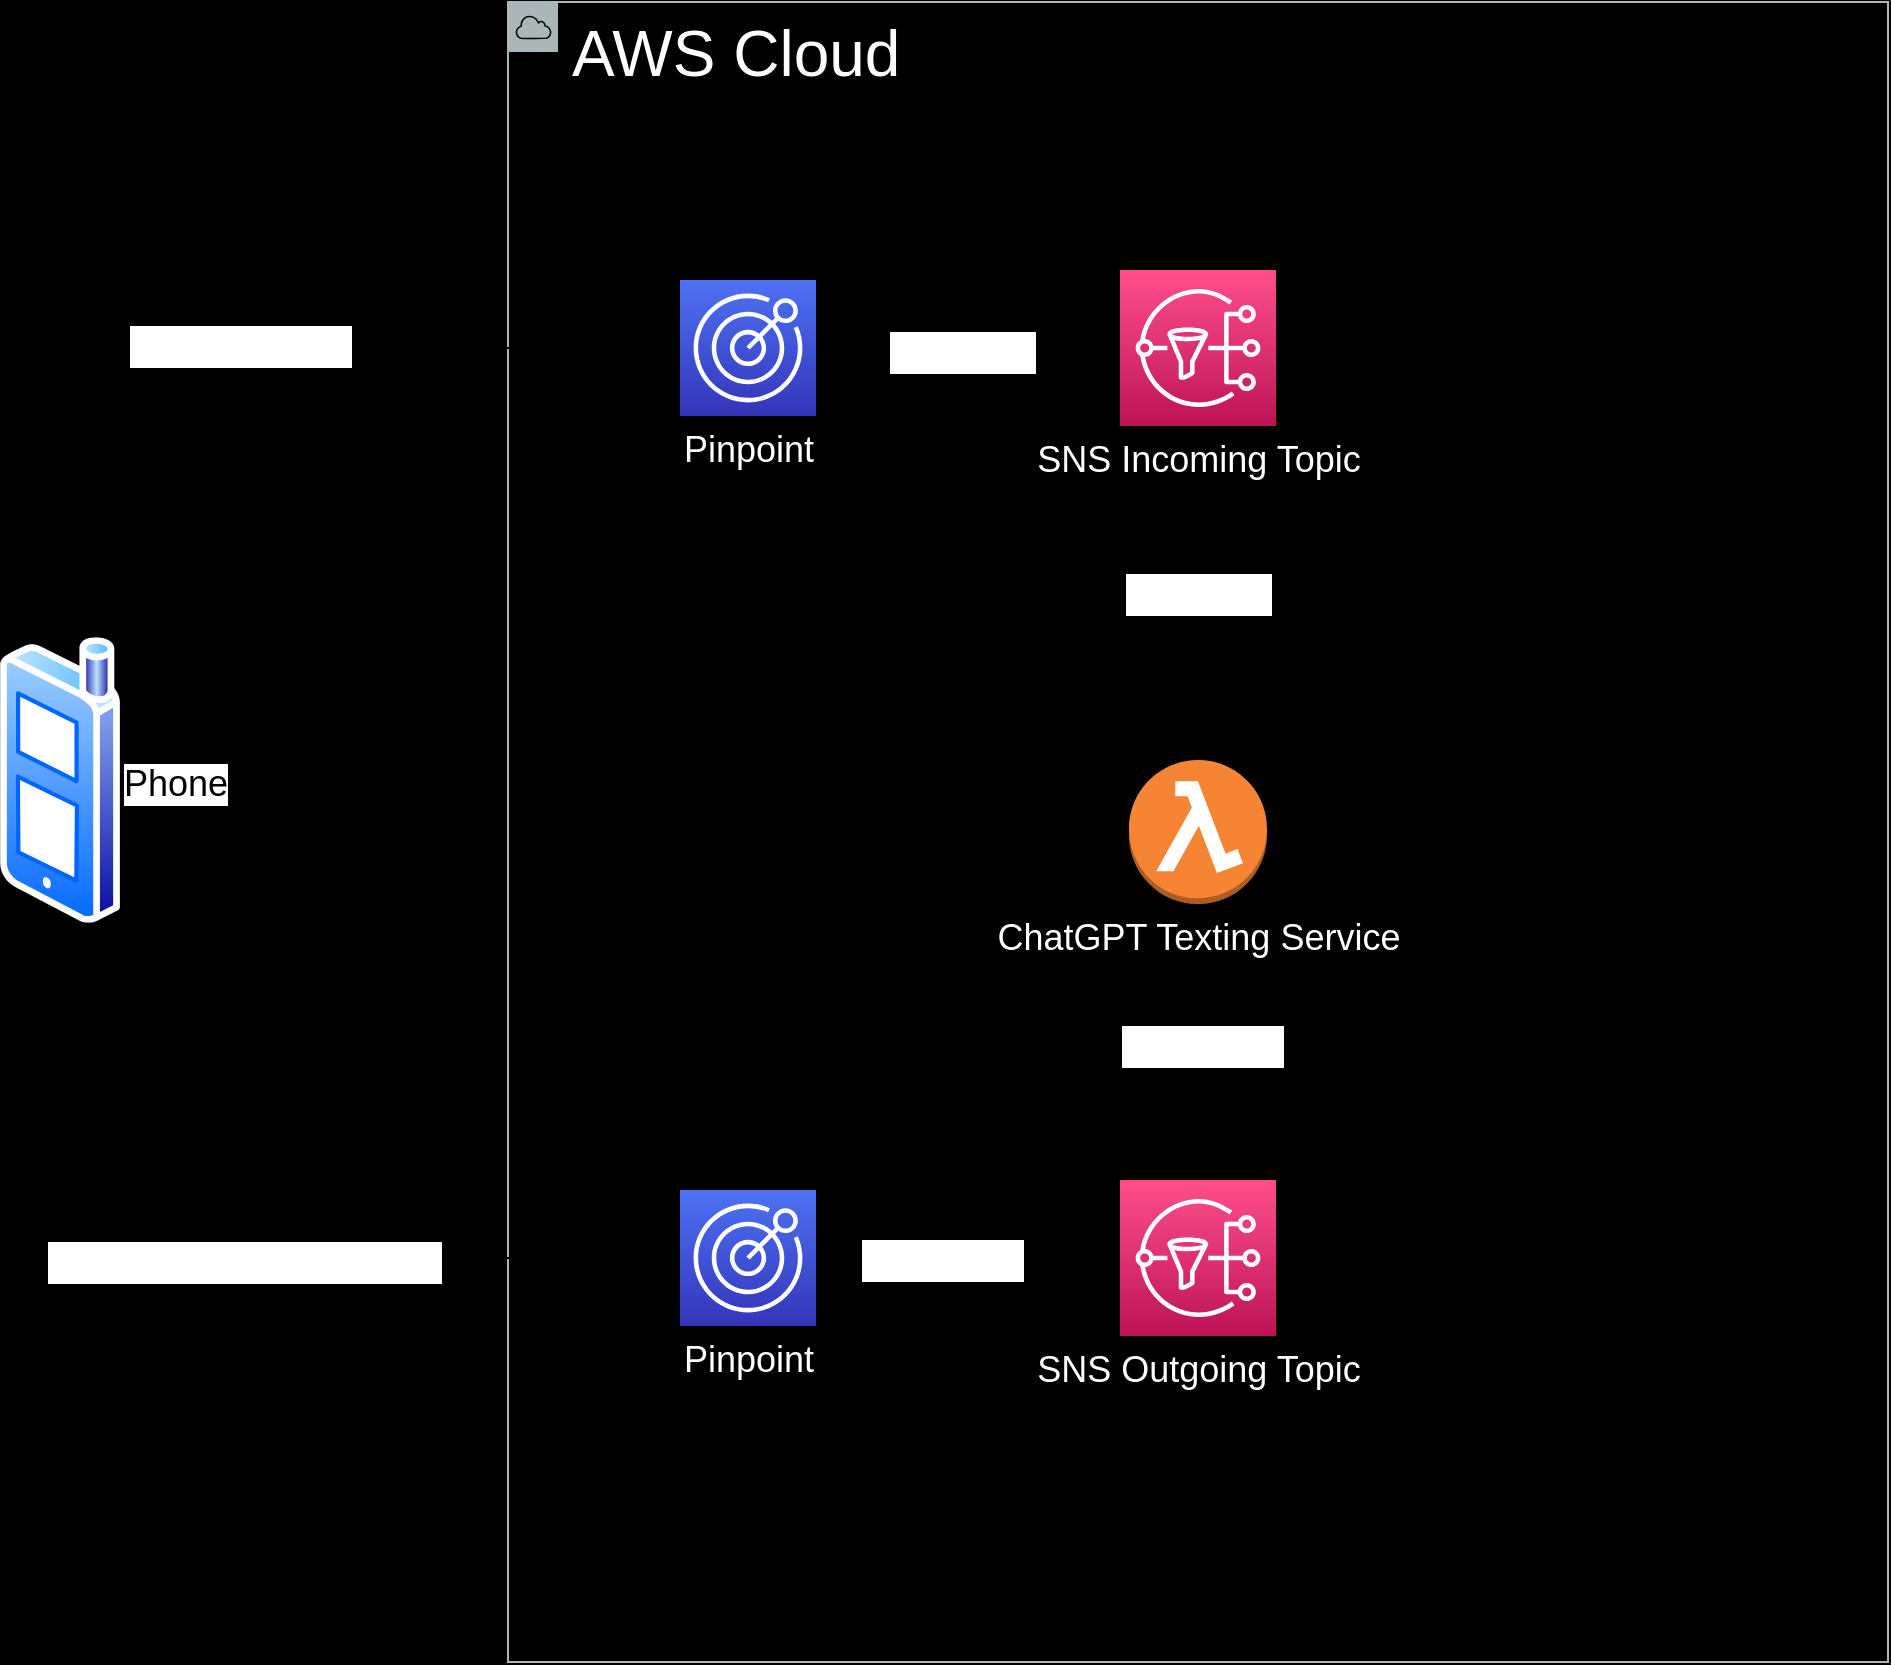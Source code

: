 <mxfile>
    <diagram id="vqyctO_IrP8zWpfwo3x8" name="Page-1">
        <mxGraphModel dx="1691" dy="1051" grid="1" gridSize="10" guides="1" tooltips="1" connect="1" arrows="1" fold="1" page="1" pageScale="1" pageWidth="850" pageHeight="1100" background="#000000" math="0" shadow="0">
            <root>
                <mxCell id="0"/>
                <mxCell id="1" parent="0"/>
                <mxCell id="3" value="&lt;font color=&quot;#ffffff&quot; style=&quot;font-size: 32px;&quot;&gt;AWS Cloud&lt;/font&gt;" style="sketch=0;outlineConnect=0;gradientColor=none;html=1;whiteSpace=wrap;fontSize=12;fontStyle=0;shape=mxgraph.aws4.group;grIcon=mxgraph.aws4.group_aws_cloud;strokeColor=#AAB7B8;fillColor=none;verticalAlign=top;align=left;spacingLeft=30;fontColor=#AAB7B8;dashed=0;" parent="1" vertex="1">
                    <mxGeometry x="254" y="321" width="690" height="830" as="geometry"/>
                </mxCell>
                <mxCell id="15" style="edgeStyle=orthogonalEdgeStyle;html=1;entryX=0;entryY=0.5;entryDx=0;entryDy=0;entryPerimeter=0;fontSize=18;fontColor=#FFFFFF;exitX=0.5;exitY=0;exitDx=0;exitDy=0;" parent="1" source="2" target="4" edge="1">
                    <mxGeometry relative="1" as="geometry"/>
                </mxCell>
                <mxCell id="23" value="Text Message" style="edgeLabel;html=1;align=center;verticalAlign=middle;resizable=0;points=[];fontSize=18;fontColor=#FFFFFF;" parent="15" vertex="1" connectable="0">
                    <mxGeometry x="0.031" y="1" relative="1" as="geometry">
                        <mxPoint as="offset"/>
                    </mxGeometry>
                </mxCell>
                <mxCell id="22" value="" style="edgeStyle=orthogonalEdgeStyle;html=1;fontSize=18;fontColor=#FFFFFF;" parent="1" source="2" edge="1">
                    <mxGeometry relative="1" as="geometry">
                        <mxPoint x="30" y="861.43" as="targetPoint"/>
                    </mxGeometry>
                </mxCell>
                <mxCell id="2" value="Phone&lt;br style=&quot;font-size: 18px;&quot;&gt;" style="aspect=fixed;perimeter=ellipsePerimeter;html=1;align=left;shadow=0;dashed=0;spacingTop=3;image;image=img/lib/active_directory/cell_phone.svg;labelPosition=right;verticalLabelPosition=middle;verticalAlign=middle;fontSize=18;" parent="1" vertex="1">
                    <mxGeometry y="638.57" width="60" height="142.86" as="geometry"/>
                </mxCell>
                <mxCell id="16" style="edgeStyle=orthogonalEdgeStyle;html=1;fontSize=18;fontColor=#FFFFFF;" parent="1" source="4" target="7" edge="1">
                    <mxGeometry relative="1" as="geometry"/>
                </mxCell>
                <mxCell id="24" value="Message" style="edgeLabel;html=1;align=center;verticalAlign=middle;resizable=0;points=[];fontSize=18;fontColor=#FFFFFF;" parent="16" vertex="1" connectable="0">
                    <mxGeometry x="-0.035" y="-2" relative="1" as="geometry">
                        <mxPoint x="-1" as="offset"/>
                    </mxGeometry>
                </mxCell>
                <mxCell id="4" value="&lt;font color=&quot;#ffffff&quot; style=&quot;font-size: 18px;&quot;&gt;Pinpoint&lt;br style=&quot;font-size: 18px;&quot;&gt;&lt;br style=&quot;font-size: 18px;&quot;&gt;&lt;/font&gt;" style="sketch=0;points=[[0,0,0],[0.25,0,0],[0.5,0,0],[0.75,0,0],[1,0,0],[0,1,0],[0.25,1,0],[0.5,1,0],[0.75,1,0],[1,1,0],[0,0.25,0],[0,0.5,0],[0,0.75,0],[1,0.25,0],[1,0.5,0],[1,0.75,0]];outlineConnect=0;fontColor=#232F3E;gradientColor=#4D72F3;gradientDirection=north;fillColor=#3334B9;strokeColor=#ffffff;dashed=0;verticalLabelPosition=bottom;verticalAlign=top;align=center;html=1;fontSize=18;fontStyle=0;aspect=fixed;shape=mxgraph.aws4.resourceIcon;resIcon=mxgraph.aws4.pinpoint;" parent="1" vertex="1">
                    <mxGeometry x="340" y="460" width="68" height="68" as="geometry"/>
                </mxCell>
                <mxCell id="17" value="Message" style="edgeStyle=orthogonalEdgeStyle;html=1;fontSize=18;fontColor=#FFFFFF;" parent="1" source="7" target="11" edge="1">
                    <mxGeometry relative="1" as="geometry"/>
                </mxCell>
                <mxCell id="7" value="&lt;font color=&quot;#ffffff&quot; style=&quot;font-size: 18px;&quot;&gt;SNS Incoming Topic&lt;br style=&quot;font-size: 18px;&quot;&gt;&lt;br style=&quot;font-size: 18px;&quot;&gt;&lt;/font&gt;" style="sketch=0;points=[[0,0,0],[0.25,0,0],[0.5,0,0],[0.75,0,0],[1,0,0],[0,1,0],[0.25,1,0],[0.5,1,0],[0.75,1,0],[1,1,0],[0,0.25,0],[0,0.5,0],[0,0.75,0],[1,0.25,0],[1,0.5,0],[1,0.75,0]];outlineConnect=0;fontColor=#232F3E;gradientColor=#FF4F8B;gradientDirection=north;fillColor=#BC1356;strokeColor=#ffffff;dashed=0;verticalLabelPosition=bottom;verticalAlign=top;align=center;html=1;fontSize=18;fontStyle=0;aspect=fixed;shape=mxgraph.aws4.resourceIcon;resIcon=mxgraph.aws4.sns;" parent="1" vertex="1">
                    <mxGeometry x="560" y="455" width="78" height="78" as="geometry"/>
                </mxCell>
                <mxCell id="18" style="edgeStyle=orthogonalEdgeStyle;html=1;fontSize=18;fontColor=#FFFFFF;" parent="1" source="11" target="12" edge="1">
                    <mxGeometry relative="1" as="geometry"/>
                </mxCell>
                <mxCell id="25" value="Response" style="edgeLabel;html=1;align=center;verticalAlign=middle;resizable=0;points=[];fontSize=18;fontColor=#FFFFFF;" parent="18" vertex="1" connectable="0">
                    <mxGeometry x="0.029" y="2" relative="1" as="geometry">
                        <mxPoint as="offset"/>
                    </mxGeometry>
                </mxCell>
                <mxCell id="11" value="ChatGPT Texting Service" style="outlineConnect=0;dashed=0;verticalLabelPosition=bottom;verticalAlign=top;align=center;html=1;shape=mxgraph.aws3.lambda_function;fillColor=#F58534;gradientColor=none;fontSize=18;fontColor=#FFFFFF;" parent="1" vertex="1">
                    <mxGeometry x="564.5" y="700" width="69" height="72" as="geometry"/>
                </mxCell>
                <mxCell id="19" style="edgeStyle=orthogonalEdgeStyle;html=1;entryX=1;entryY=0.5;entryDx=0;entryDy=0;entryPerimeter=0;fontSize=18;fontColor=#FFFFFF;" parent="1" source="12" target="13" edge="1">
                    <mxGeometry relative="1" as="geometry"/>
                </mxCell>
                <mxCell id="26" value="Response" style="edgeLabel;html=1;align=center;verticalAlign=middle;resizable=0;points=[];fontSize=18;fontColor=#FFFFFF;" parent="19" vertex="1" connectable="0">
                    <mxGeometry x="0.18" y="1" relative="1" as="geometry">
                        <mxPoint as="offset"/>
                    </mxGeometry>
                </mxCell>
                <mxCell id="12" value="&lt;font color=&quot;#ffffff&quot; style=&quot;font-size: 18px;&quot;&gt;SNS Outgoing Topic&lt;br style=&quot;font-size: 18px;&quot;&gt;&lt;br style=&quot;font-size: 18px;&quot;&gt;&lt;/font&gt;" style="sketch=0;points=[[0,0,0],[0.25,0,0],[0.5,0,0],[0.75,0,0],[1,0,0],[0,1,0],[0.25,1,0],[0.5,1,0],[0.75,1,0],[1,1,0],[0,0.25,0],[0,0.5,0],[0,0.75,0],[1,0.25,0],[1,0.5,0],[1,0.75,0]];outlineConnect=0;fontColor=#232F3E;gradientColor=#FF4F8B;gradientDirection=north;fillColor=#BC1356;strokeColor=#ffffff;dashed=0;verticalLabelPosition=bottom;verticalAlign=top;align=center;html=1;fontSize=18;fontStyle=0;aspect=fixed;shape=mxgraph.aws4.resourceIcon;resIcon=mxgraph.aws4.sns;" parent="1" vertex="1">
                    <mxGeometry x="560" y="910" width="78" height="78" as="geometry"/>
                </mxCell>
                <mxCell id="20" style="edgeStyle=orthogonalEdgeStyle;html=1;fontSize=18;fontColor=#FFFFFF;" parent="1" source="13" target="2" edge="1">
                    <mxGeometry relative="1" as="geometry"/>
                </mxCell>
                <mxCell id="27" value="Response Text Message" style="edgeLabel;html=1;align=center;verticalAlign=middle;resizable=0;points=[];fontSize=18;fontColor=#FFFFFF;" parent="20" vertex="1" connectable="0">
                    <mxGeometry x="-0.088" y="2" relative="1" as="geometry">
                        <mxPoint as="offset"/>
                    </mxGeometry>
                </mxCell>
                <mxCell id="13" value="&lt;font color=&quot;#ffffff&quot; style=&quot;font-size: 18px;&quot;&gt;Pinpoint&lt;br style=&quot;font-size: 18px;&quot;&gt;&lt;br style=&quot;font-size: 18px;&quot;&gt;&lt;/font&gt;" style="sketch=0;points=[[0,0,0],[0.25,0,0],[0.5,0,0],[0.75,0,0],[1,0,0],[0,1,0],[0.25,1,0],[0.5,1,0],[0.75,1,0],[1,1,0],[0,0.25,0],[0,0.5,0],[0,0.75,0],[1,0.25,0],[1,0.5,0],[1,0.75,0]];outlineConnect=0;fontColor=#232F3E;gradientColor=#4D72F3;gradientDirection=north;fillColor=#3334B9;strokeColor=#ffffff;dashed=0;verticalLabelPosition=bottom;verticalAlign=top;align=center;html=1;fontSize=18;fontStyle=0;aspect=fixed;shape=mxgraph.aws4.resourceIcon;resIcon=mxgraph.aws4.pinpoint;" parent="1" vertex="1">
                    <mxGeometry x="340" y="915" width="68" height="68" as="geometry"/>
                </mxCell>
            </root>
        </mxGraphModel>
    </diagram>
</mxfile>